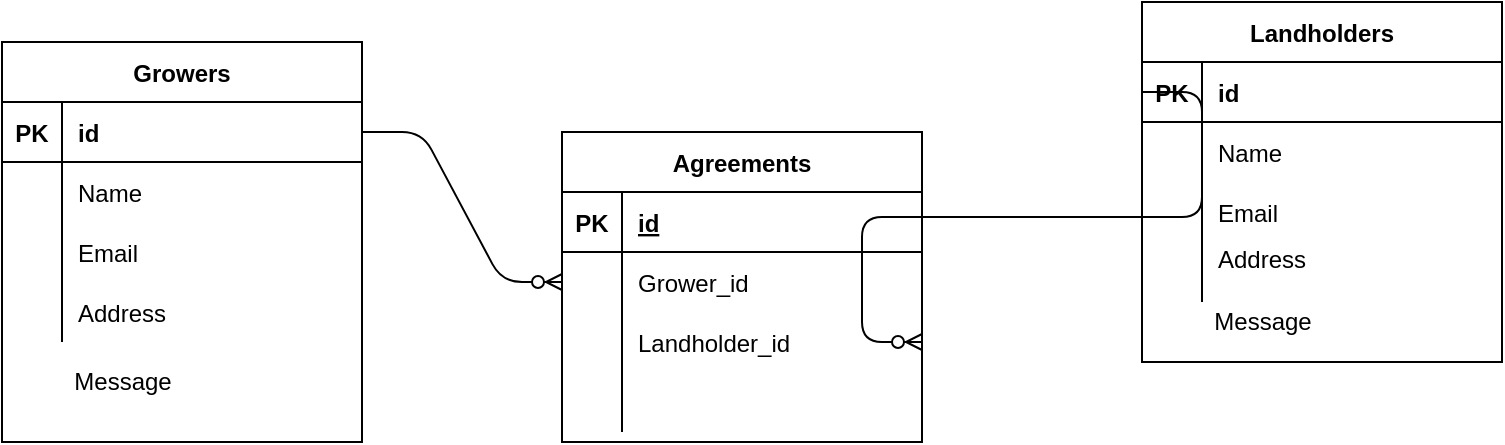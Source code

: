 <mxfile version="13.7.3" type="github">
  <diagram id="qdNgiBCMRz31LOrhPPLP" name="Page-1">
    <mxGraphModel dx="1350" dy="806" grid="1" gridSize="10" guides="1" tooltips="1" connect="1" arrows="1" fold="1" page="1" pageScale="1" pageWidth="850" pageHeight="1100" math="0" shadow="0">
      <root>
        <mxCell id="0" />
        <mxCell id="1" parent="0" />
        <mxCell id="hEXWpXsc2f7pSJOhuXss-27" value="Message" style="text;html=1;align=center;verticalAlign=middle;resizable=0;points=[];autosize=1;" parent="1" vertex="1">
          <mxGeometry x="670" y="190" width="60" height="20" as="geometry" />
        </mxCell>
        <mxCell id="hEXWpXsc2f7pSJOhuXss-28" value="Message" style="text;html=1;align=center;verticalAlign=middle;resizable=0;points=[];autosize=1;" parent="1" vertex="1">
          <mxGeometry x="100" y="220" width="60" height="20" as="geometry" />
        </mxCell>
        <mxCell id="hEXWpXsc2f7pSJOhuXss-1" value="Landholders" style="shape=table;startSize=30;container=1;collapsible=1;childLayout=tableLayout;fixedRows=1;rowLines=0;fontStyle=1;align=center;resizeLast=1;" parent="1" vertex="1">
          <mxGeometry x="640" y="40" width="180" height="180" as="geometry" />
        </mxCell>
        <mxCell id="hEXWpXsc2f7pSJOhuXss-2" value="" style="shape=partialRectangle;collapsible=0;dropTarget=0;pointerEvents=0;fillColor=none;top=0;left=0;bottom=1;right=0;points=[[0,0.5],[1,0.5]];portConstraint=eastwest;" parent="hEXWpXsc2f7pSJOhuXss-1" vertex="1">
          <mxGeometry y="30" width="180" height="30" as="geometry" />
        </mxCell>
        <mxCell id="hEXWpXsc2f7pSJOhuXss-3" value="PK" style="shape=partialRectangle;connectable=0;fillColor=none;top=0;left=0;bottom=0;right=0;fontStyle=1;overflow=hidden;" parent="hEXWpXsc2f7pSJOhuXss-2" vertex="1">
          <mxGeometry width="30" height="30" as="geometry" />
        </mxCell>
        <mxCell id="hEXWpXsc2f7pSJOhuXss-4" value="id" style="shape=partialRectangle;connectable=0;fillColor=none;top=0;left=0;bottom=0;right=0;align=left;spacingLeft=6;fontStyle=1;overflow=hidden;" parent="hEXWpXsc2f7pSJOhuXss-2" vertex="1">
          <mxGeometry x="30" width="150" height="30" as="geometry" />
        </mxCell>
        <mxCell id="hEXWpXsc2f7pSJOhuXss-5" value="" style="shape=partialRectangle;collapsible=0;dropTarget=0;pointerEvents=0;fillColor=none;top=0;left=0;bottom=0;right=0;points=[[0,0.5],[1,0.5]];portConstraint=eastwest;" parent="hEXWpXsc2f7pSJOhuXss-1" vertex="1">
          <mxGeometry y="60" width="180" height="30" as="geometry" />
        </mxCell>
        <mxCell id="hEXWpXsc2f7pSJOhuXss-6" value="" style="shape=partialRectangle;connectable=0;fillColor=none;top=0;left=0;bottom=0;right=0;editable=1;overflow=hidden;" parent="hEXWpXsc2f7pSJOhuXss-5" vertex="1">
          <mxGeometry width="30" height="30" as="geometry" />
        </mxCell>
        <mxCell id="hEXWpXsc2f7pSJOhuXss-7" value="Name" style="shape=partialRectangle;connectable=0;fillColor=none;top=0;left=0;bottom=0;right=0;align=left;spacingLeft=6;overflow=hidden;" parent="hEXWpXsc2f7pSJOhuXss-5" vertex="1">
          <mxGeometry x="30" width="150" height="30" as="geometry" />
        </mxCell>
        <mxCell id="hEXWpXsc2f7pSJOhuXss-8" value="" style="shape=partialRectangle;collapsible=0;dropTarget=0;pointerEvents=0;fillColor=none;top=0;left=0;bottom=0;right=0;points=[[0,0.5],[1,0.5]];portConstraint=eastwest;" parent="hEXWpXsc2f7pSJOhuXss-1" vertex="1">
          <mxGeometry y="90" width="180" height="30" as="geometry" />
        </mxCell>
        <mxCell id="hEXWpXsc2f7pSJOhuXss-9" value="" style="shape=partialRectangle;connectable=0;fillColor=none;top=0;left=0;bottom=0;right=0;editable=1;overflow=hidden;" parent="hEXWpXsc2f7pSJOhuXss-8" vertex="1">
          <mxGeometry width="30" height="30" as="geometry" />
        </mxCell>
        <mxCell id="hEXWpXsc2f7pSJOhuXss-10" value="Email" style="shape=partialRectangle;connectable=0;fillColor=none;top=0;left=0;bottom=0;right=0;align=left;spacingLeft=6;overflow=hidden;" parent="hEXWpXsc2f7pSJOhuXss-8" vertex="1">
          <mxGeometry x="30" width="150" height="30" as="geometry" />
        </mxCell>
        <mxCell id="hEXWpXsc2f7pSJOhuXss-11" value="" style="shape=partialRectangle;collapsible=0;dropTarget=0;pointerEvents=0;fillColor=none;top=0;left=0;bottom=0;right=0;points=[[0,0.5],[1,0.5]];portConstraint=eastwest;" parent="hEXWpXsc2f7pSJOhuXss-1" vertex="1">
          <mxGeometry y="120" width="180" height="30" as="geometry" />
        </mxCell>
        <mxCell id="hEXWpXsc2f7pSJOhuXss-12" value="" style="shape=partialRectangle;connectable=0;fillColor=none;top=0;left=0;bottom=0;right=0;editable=1;overflow=hidden;" parent="hEXWpXsc2f7pSJOhuXss-11" vertex="1">
          <mxGeometry width="30" height="30" as="geometry" />
        </mxCell>
        <mxCell id="hEXWpXsc2f7pSJOhuXss-13" value="Address&#xa;" style="shape=partialRectangle;connectable=0;fillColor=none;top=0;left=0;bottom=0;right=0;align=left;spacingLeft=6;overflow=hidden;" parent="hEXWpXsc2f7pSJOhuXss-11" vertex="1">
          <mxGeometry x="30" width="150" height="30" as="geometry" />
        </mxCell>
        <mxCell id="hEXWpXsc2f7pSJOhuXss-14" value="Growers" style="shape=table;startSize=30;container=1;collapsible=1;childLayout=tableLayout;fixedRows=1;rowLines=0;fontStyle=1;align=center;resizeLast=1;" parent="1" vertex="1">
          <mxGeometry x="70" y="60" width="180" height="200" as="geometry" />
        </mxCell>
        <mxCell id="hEXWpXsc2f7pSJOhuXss-15" value="" style="shape=partialRectangle;collapsible=0;dropTarget=0;pointerEvents=0;fillColor=none;top=0;left=0;bottom=1;right=0;points=[[0,0.5],[1,0.5]];portConstraint=eastwest;" parent="hEXWpXsc2f7pSJOhuXss-14" vertex="1">
          <mxGeometry y="30" width="180" height="30" as="geometry" />
        </mxCell>
        <mxCell id="hEXWpXsc2f7pSJOhuXss-16" value="PK" style="shape=partialRectangle;connectable=0;fillColor=none;top=0;left=0;bottom=0;right=0;fontStyle=1;overflow=hidden;" parent="hEXWpXsc2f7pSJOhuXss-15" vertex="1">
          <mxGeometry width="30" height="30" as="geometry" />
        </mxCell>
        <mxCell id="hEXWpXsc2f7pSJOhuXss-17" value="id" style="shape=partialRectangle;connectable=0;fillColor=none;top=0;left=0;bottom=0;right=0;align=left;spacingLeft=6;fontStyle=1;overflow=hidden;" parent="hEXWpXsc2f7pSJOhuXss-15" vertex="1">
          <mxGeometry x="30" width="150" height="30" as="geometry" />
        </mxCell>
        <mxCell id="hEXWpXsc2f7pSJOhuXss-18" value="" style="shape=partialRectangle;collapsible=0;dropTarget=0;pointerEvents=0;fillColor=none;top=0;left=0;bottom=0;right=0;points=[[0,0.5],[1,0.5]];portConstraint=eastwest;" parent="hEXWpXsc2f7pSJOhuXss-14" vertex="1">
          <mxGeometry y="60" width="180" height="30" as="geometry" />
        </mxCell>
        <mxCell id="hEXWpXsc2f7pSJOhuXss-19" value="" style="shape=partialRectangle;connectable=0;fillColor=none;top=0;left=0;bottom=0;right=0;editable=1;overflow=hidden;" parent="hEXWpXsc2f7pSJOhuXss-18" vertex="1">
          <mxGeometry width="30" height="30" as="geometry" />
        </mxCell>
        <mxCell id="hEXWpXsc2f7pSJOhuXss-20" value="Name" style="shape=partialRectangle;connectable=0;fillColor=none;top=0;left=0;bottom=0;right=0;align=left;spacingLeft=6;overflow=hidden;" parent="hEXWpXsc2f7pSJOhuXss-18" vertex="1">
          <mxGeometry x="30" width="150" height="30" as="geometry" />
        </mxCell>
        <mxCell id="hEXWpXsc2f7pSJOhuXss-21" value="" style="shape=partialRectangle;collapsible=0;dropTarget=0;pointerEvents=0;fillColor=none;top=0;left=0;bottom=0;right=0;points=[[0,0.5],[1,0.5]];portConstraint=eastwest;" parent="hEXWpXsc2f7pSJOhuXss-14" vertex="1">
          <mxGeometry y="90" width="180" height="30" as="geometry" />
        </mxCell>
        <mxCell id="hEXWpXsc2f7pSJOhuXss-22" value="" style="shape=partialRectangle;connectable=0;fillColor=none;top=0;left=0;bottom=0;right=0;editable=1;overflow=hidden;" parent="hEXWpXsc2f7pSJOhuXss-21" vertex="1">
          <mxGeometry width="30" height="30" as="geometry" />
        </mxCell>
        <mxCell id="hEXWpXsc2f7pSJOhuXss-23" value="Email" style="shape=partialRectangle;connectable=0;fillColor=none;top=0;left=0;bottom=0;right=0;align=left;spacingLeft=6;overflow=hidden;" parent="hEXWpXsc2f7pSJOhuXss-21" vertex="1">
          <mxGeometry x="30" width="150" height="30" as="geometry" />
        </mxCell>
        <mxCell id="hEXWpXsc2f7pSJOhuXss-24" value="" style="shape=partialRectangle;collapsible=0;dropTarget=0;pointerEvents=0;fillColor=none;top=0;left=0;bottom=0;right=0;points=[[0,0.5],[1,0.5]];portConstraint=eastwest;" parent="hEXWpXsc2f7pSJOhuXss-14" vertex="1">
          <mxGeometry y="120" width="180" height="30" as="geometry" />
        </mxCell>
        <mxCell id="hEXWpXsc2f7pSJOhuXss-25" value="" style="shape=partialRectangle;connectable=0;fillColor=none;top=0;left=0;bottom=0;right=0;editable=1;overflow=hidden;" parent="hEXWpXsc2f7pSJOhuXss-24" vertex="1">
          <mxGeometry width="30" height="30" as="geometry" />
        </mxCell>
        <mxCell id="hEXWpXsc2f7pSJOhuXss-26" value="Address" style="shape=partialRectangle;connectable=0;fillColor=none;top=0;left=0;bottom=0;right=0;align=left;spacingLeft=6;overflow=hidden;" parent="hEXWpXsc2f7pSJOhuXss-24" vertex="1">
          <mxGeometry x="30" width="150" height="30" as="geometry" />
        </mxCell>
        <mxCell id="hEXWpXsc2f7pSJOhuXss-81" value="" style="edgeStyle=entityRelationEdgeStyle;fontSize=12;html=1;endArrow=ERzeroToMany;endFill=1;exitX=1;exitY=0.5;exitDx=0;exitDy=0;" parent="1" source="hEXWpXsc2f7pSJOhuXss-15" edge="1">
          <mxGeometry width="100" height="100" relative="1" as="geometry">
            <mxPoint x="250" y="280" as="sourcePoint" />
            <mxPoint x="350" y="180" as="targetPoint" />
          </mxGeometry>
        </mxCell>
        <mxCell id="hEXWpXsc2f7pSJOhuXss-35" value="Agreements" style="shape=table;startSize=30;container=1;collapsible=1;childLayout=tableLayout;fixedRows=1;rowLines=0;fontStyle=1;align=center;resizeLast=1;" parent="1" vertex="1">
          <mxGeometry x="350" y="105" width="180" height="155" as="geometry" />
        </mxCell>
        <mxCell id="hEXWpXsc2f7pSJOhuXss-36" value="" style="shape=partialRectangle;collapsible=0;dropTarget=0;pointerEvents=0;fillColor=none;top=0;left=0;bottom=1;right=0;points=[[0,0.5],[1,0.5]];portConstraint=eastwest;" parent="hEXWpXsc2f7pSJOhuXss-35" vertex="1">
          <mxGeometry y="30" width="180" height="30" as="geometry" />
        </mxCell>
        <mxCell id="hEXWpXsc2f7pSJOhuXss-37" value="PK" style="shape=partialRectangle;connectable=0;fillColor=none;top=0;left=0;bottom=0;right=0;fontStyle=1;overflow=hidden;" parent="hEXWpXsc2f7pSJOhuXss-36" vertex="1">
          <mxGeometry width="30" height="30" as="geometry" />
        </mxCell>
        <mxCell id="hEXWpXsc2f7pSJOhuXss-38" value="id" style="shape=partialRectangle;connectable=0;fillColor=none;top=0;left=0;bottom=0;right=0;align=left;spacingLeft=6;fontStyle=5;overflow=hidden;" parent="hEXWpXsc2f7pSJOhuXss-36" vertex="1">
          <mxGeometry x="30" width="150" height="30" as="geometry" />
        </mxCell>
        <mxCell id="hEXWpXsc2f7pSJOhuXss-39" value="" style="shape=partialRectangle;collapsible=0;dropTarget=0;pointerEvents=0;fillColor=none;top=0;left=0;bottom=0;right=0;points=[[0,0.5],[1,0.5]];portConstraint=eastwest;" parent="hEXWpXsc2f7pSJOhuXss-35" vertex="1">
          <mxGeometry y="60" width="180" height="30" as="geometry" />
        </mxCell>
        <mxCell id="hEXWpXsc2f7pSJOhuXss-40" value="" style="shape=partialRectangle;connectable=0;fillColor=none;top=0;left=0;bottom=0;right=0;editable=1;overflow=hidden;" parent="hEXWpXsc2f7pSJOhuXss-39" vertex="1">
          <mxGeometry width="30" height="30" as="geometry" />
        </mxCell>
        <mxCell id="hEXWpXsc2f7pSJOhuXss-41" value="Grower_id" style="shape=partialRectangle;connectable=0;fillColor=none;top=0;left=0;bottom=0;right=0;align=left;spacingLeft=6;overflow=hidden;" parent="hEXWpXsc2f7pSJOhuXss-39" vertex="1">
          <mxGeometry x="30" width="150" height="30" as="geometry" />
        </mxCell>
        <mxCell id="hEXWpXsc2f7pSJOhuXss-42" value="" style="shape=partialRectangle;collapsible=0;dropTarget=0;pointerEvents=0;fillColor=none;top=0;left=0;bottom=0;right=0;points=[[0,0.5],[1,0.5]];portConstraint=eastwest;" parent="hEXWpXsc2f7pSJOhuXss-35" vertex="1">
          <mxGeometry y="90" width="180" height="30" as="geometry" />
        </mxCell>
        <mxCell id="hEXWpXsc2f7pSJOhuXss-43" value="" style="shape=partialRectangle;connectable=0;fillColor=none;top=0;left=0;bottom=0;right=0;editable=1;overflow=hidden;" parent="hEXWpXsc2f7pSJOhuXss-42" vertex="1">
          <mxGeometry width="30" height="30" as="geometry" />
        </mxCell>
        <mxCell id="hEXWpXsc2f7pSJOhuXss-44" value="Landholder_id" style="shape=partialRectangle;connectable=0;fillColor=none;top=0;left=0;bottom=0;right=0;align=left;spacingLeft=6;overflow=hidden;" parent="hEXWpXsc2f7pSJOhuXss-42" vertex="1">
          <mxGeometry x="30" width="150" height="30" as="geometry" />
        </mxCell>
        <mxCell id="hEXWpXsc2f7pSJOhuXss-45" value="" style="shape=partialRectangle;collapsible=0;dropTarget=0;pointerEvents=0;fillColor=none;top=0;left=0;bottom=0;right=0;points=[[0,0.5],[1,0.5]];portConstraint=eastwest;" parent="hEXWpXsc2f7pSJOhuXss-35" vertex="1">
          <mxGeometry y="120" width="180" height="30" as="geometry" />
        </mxCell>
        <mxCell id="hEXWpXsc2f7pSJOhuXss-46" value="" style="shape=partialRectangle;connectable=0;fillColor=none;top=0;left=0;bottom=0;right=0;editable=1;overflow=hidden;" parent="hEXWpXsc2f7pSJOhuXss-45" vertex="1">
          <mxGeometry width="30" height="30" as="geometry" />
        </mxCell>
        <mxCell id="hEXWpXsc2f7pSJOhuXss-47" value="" style="shape=partialRectangle;connectable=0;fillColor=none;top=0;left=0;bottom=0;right=0;align=left;spacingLeft=6;overflow=hidden;" parent="hEXWpXsc2f7pSJOhuXss-45" vertex="1">
          <mxGeometry x="30" width="150" height="30" as="geometry" />
        </mxCell>
        <mxCell id="VCNYMv7ru9JvBEUB5pd6-1" value="" style="edgeStyle=entityRelationEdgeStyle;fontSize=12;html=1;endArrow=ERzeroToMany;endFill=1;exitX=0;exitY=0.5;exitDx=0;exitDy=0;" parent="1" source="hEXWpXsc2f7pSJOhuXss-2" edge="1">
          <mxGeometry width="100" height="100" relative="1" as="geometry">
            <mxPoint x="430" y="310" as="sourcePoint" />
            <mxPoint x="530" y="210" as="targetPoint" />
          </mxGeometry>
        </mxCell>
      </root>
    </mxGraphModel>
  </diagram>
</mxfile>
